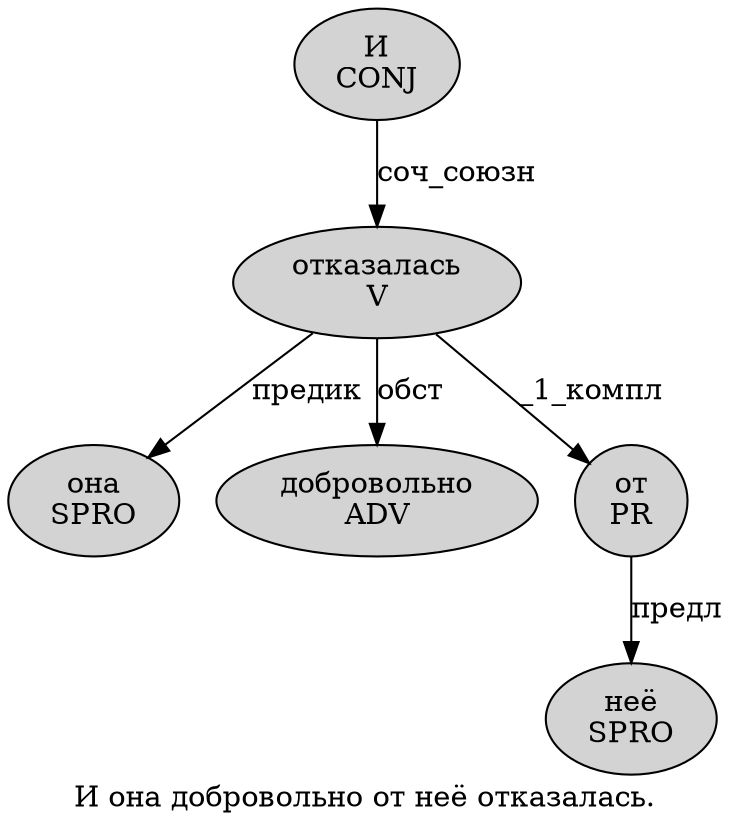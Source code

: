 digraph SENTENCE_173 {
	graph [label="И она добровольно от неё отказалась."]
	node [style=filled]
		0 [label="И
CONJ" color="" fillcolor=lightgray penwidth=1 shape=ellipse]
		1 [label="она
SPRO" color="" fillcolor=lightgray penwidth=1 shape=ellipse]
		2 [label="добровольно
ADV" color="" fillcolor=lightgray penwidth=1 shape=ellipse]
		3 [label="от
PR" color="" fillcolor=lightgray penwidth=1 shape=ellipse]
		4 [label="неё
SPRO" color="" fillcolor=lightgray penwidth=1 shape=ellipse]
		5 [label="отказалась
V" color="" fillcolor=lightgray penwidth=1 shape=ellipse]
			3 -> 4 [label="предл"]
			0 -> 5 [label="соч_союзн"]
			5 -> 1 [label="предик"]
			5 -> 2 [label="обст"]
			5 -> 3 [label="_1_компл"]
}